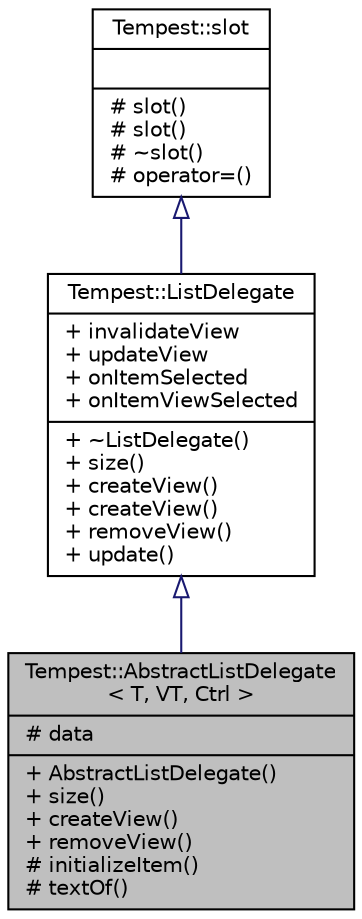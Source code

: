 digraph "Tempest::AbstractListDelegate&lt; T, VT, Ctrl &gt;"
{
  edge [fontname="Helvetica",fontsize="10",labelfontname="Helvetica",labelfontsize="10"];
  node [fontname="Helvetica",fontsize="10",shape=record];
  Node0 [label="{Tempest::AbstractListDelegate\l\< T, VT, Ctrl \>\n|# data\l|+ AbstractListDelegate()\l+ size()\l+ createView()\l+ removeView()\l# initializeItem()\l# textOf()\l}",height=0.2,width=0.4,color="black", fillcolor="grey75", style="filled", fontcolor="black"];
  Node1 -> Node0 [dir="back",color="midnightblue",fontsize="10",style="solid",arrowtail="onormal",fontname="Helvetica"];
  Node1 [label="{Tempest::ListDelegate\n|+ invalidateView\l+ updateView\l+ onItemSelected\l+ onItemViewSelected\l|+ ~ListDelegate()\l+ size()\l+ createView()\l+ createView()\l+ removeView()\l+ update()\l}",height=0.2,width=0.4,color="black", fillcolor="white", style="filled",URL="$class_tempest_1_1_list_delegate.html",tooltip="The ListDelegate class provides items to display in list or other collection. "];
  Node2 -> Node1 [dir="back",color="midnightblue",fontsize="10",style="solid",arrowtail="onormal",fontname="Helvetica"];
  Node2 [label="{Tempest::slot\n||# slot()\l# slot()\l# ~slot()\l# operator=()\l}",height=0.2,width=0.4,color="black", fillcolor="white", style="filled",URL="$class_tempest_1_1slot.html"];
}

